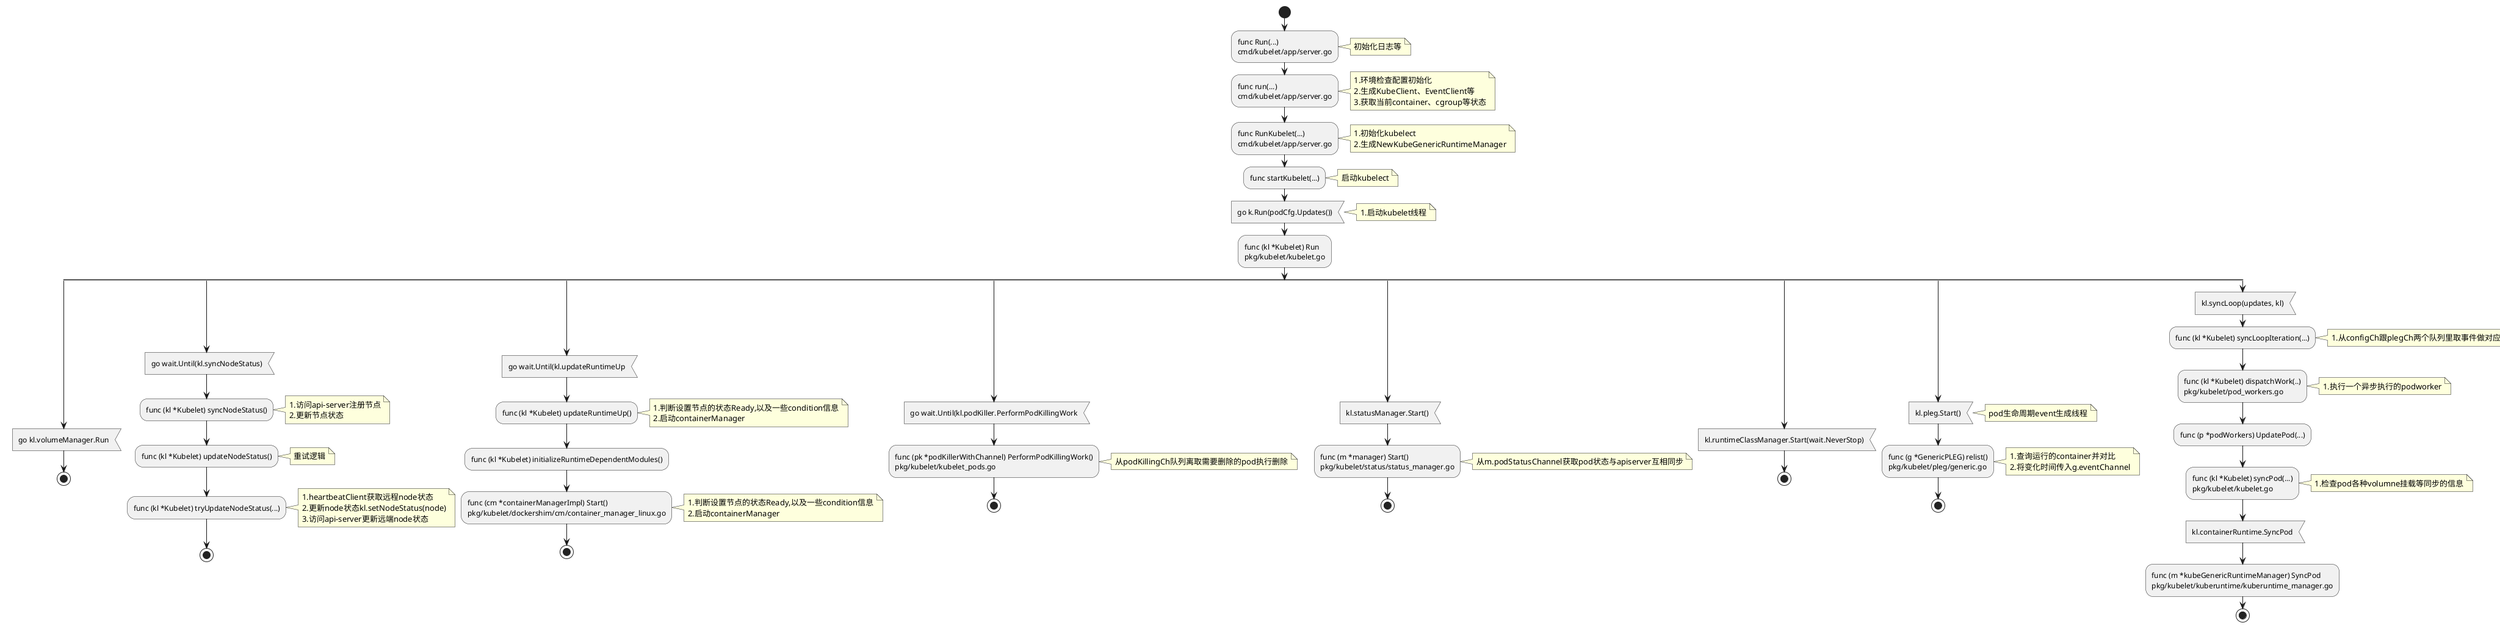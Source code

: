 @startuml
start
:func Run(...)
cmd/kubelet/app/server.go;
note right
    初始化日志等
end note
:func run(...)
cmd/kubelet/app/server.go;
    note right
        1.环境检查配置初始化
        2.生成KubeClient、EventClient等
        3.获取当前container、cgroup等状态
    end note
:func RunKubelet(...)
cmd/kubelet/app/server.go;
    note right
        1.初始化kubelect
        2.生成NewKubeGenericRuntimeManager
    end note
:func startKubelet(...);
    note right
        启动kubelect
    end note
:go k.Run(podCfg.Updates())<
    note right
        1.启动kubelet线程
    end note
:func (kl *Kubelet) Run
pkg/kubelet/kubelet.go;
split
    :go kl.volumeManager.Run<
    stop
split again
    :go wait.Until(kl.syncNodeStatus)<
    :func (kl *Kubelet) syncNodeStatus();
        note right
            1.访问api-server注册节点
            2.更新节点状态
        end note
    :func (kl *Kubelet) updateNodeStatus();
        note right
            重试逻辑
        end note
    :func (kl *Kubelet) tryUpdateNodeStatus(...);
        note right
            1.heartbeatClient获取远程node状态
            2.更新node状态kl.setNodeStatus(node)
            3.访问api-server更新远端node状态
        end note
    stop
split again
    :go wait.Until(kl.updateRuntimeUp<
    :func (kl *Kubelet) updateRuntimeUp();
    note right
        1.判断设置节点的状态Ready,以及一些condition信息
        2.启动containerManager
    end note
    :func (kl *Kubelet) initializeRuntimeDependentModules();
    :func (cm *containerManagerImpl) Start()
    pkg/kubelet/dockershim/cm/container_manager_linux.go;
    note right
         1.判断设置节点的状态Ready,以及一些condition信息
         2.启动containerManager
    end note
    stop
split again
    :go wait.Until(kl.podKiller.PerformPodKillingWork<
    :func (pk *podKillerWithChannel) PerformPodKillingWork()
    pkg/kubelet/kubelet_pods.go;
    note right
        从podKillingCh队列离取需要删除的pod执行删除
    end note
    stop
split again
    :kl.statusManager.Start()<
    :func (m *manager) Start()
    pkg/kubelet/status/status_manager.go;
    note right
        从m.podStatusChannel获取pod状态与apiserver互相同步
    end note
    stop
split again
    :kl.runtimeClassManager.Start(wait.NeverStop)<
    stop
split again
    :kl.pleg.Start()<
       note right
           pod生命周期event生成线程
       end note
    :func (g *GenericPLEG) relist()
    pkg/kubelet/pleg/generic.go;
       note right
           1.查询运行的container并对比
           2.将变化时间传入g.eventChannel
       end note
    stop
split again
    :kl.syncLoop(updates, kl)<
    :func (kl *Kubelet) syncLoopIteration(...);
       note right
           1.从configCh跟plegCh两个队列里取事件做对应增删本地状态
       end note
    :func (kl *Kubelet) dispatchWork(..)
    pkg/kubelet/pod_workers.go;
       note right
           1.执行一个异步执行的podworker
       end note
    :func (p *podWorkers) UpdatePod(...);
    :func (kl *Kubelet) syncPod(...)
    pkg/kubelet/kubelet.go;
        note right
            1.检查pod各种volumne挂载等同步的信息
        end note
    :kl.containerRuntime.SyncPod<
    :func (m *kubeGenericRuntimeManager) SyncPod
    pkg/kubelet/kuberuntime/kuberuntime_manager.go;
    stop
end split


@enduml